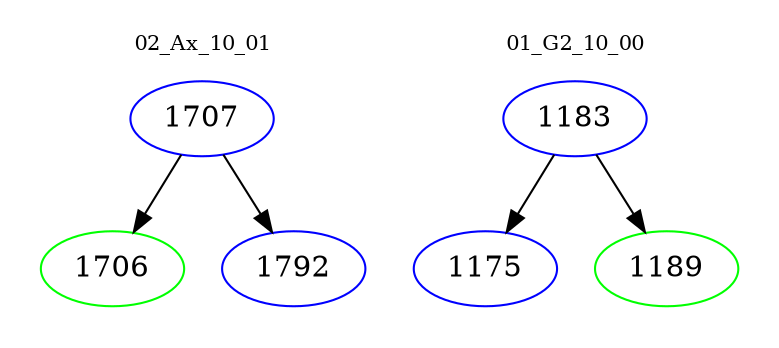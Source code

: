digraph{
subgraph cluster_0 {
color = white
label = "02_Ax_10_01";
fontsize=10;
T0_1707 [label="1707", color="blue"]
T0_1707 -> T0_1706 [color="black"]
T0_1706 [label="1706", color="green"]
T0_1707 -> T0_1792 [color="black"]
T0_1792 [label="1792", color="blue"]
}
subgraph cluster_1 {
color = white
label = "01_G2_10_00";
fontsize=10;
T1_1183 [label="1183", color="blue"]
T1_1183 -> T1_1175 [color="black"]
T1_1175 [label="1175", color="blue"]
T1_1183 -> T1_1189 [color="black"]
T1_1189 [label="1189", color="green"]
}
}

